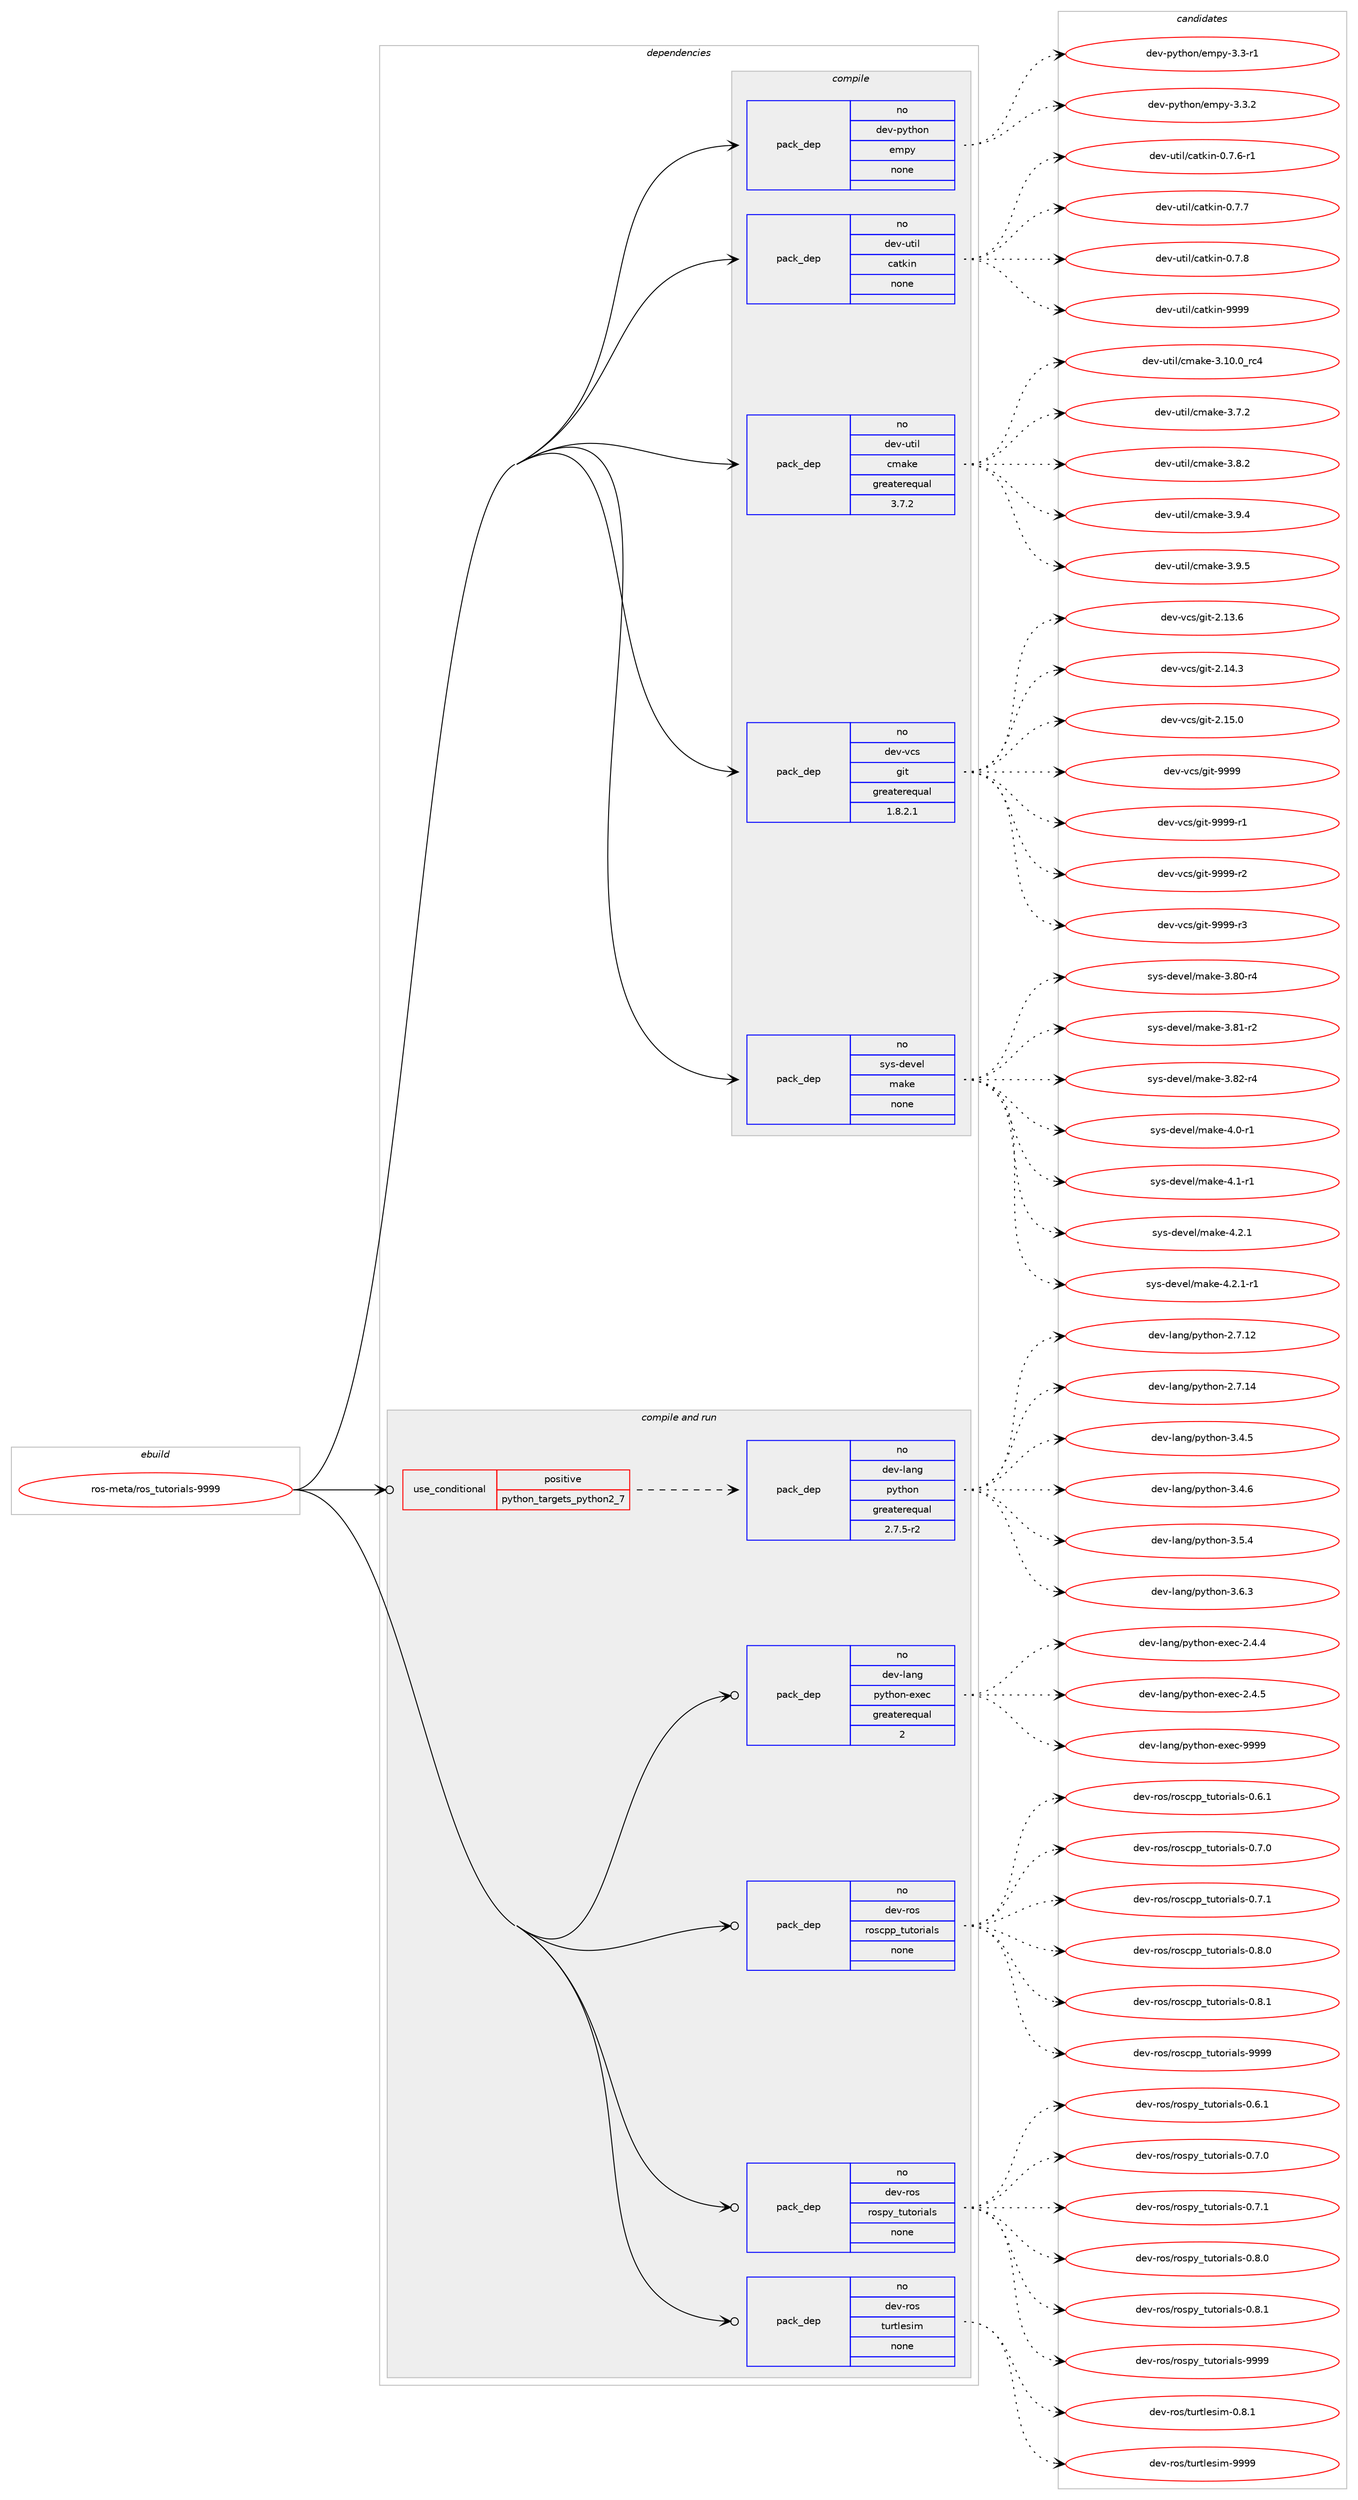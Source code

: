 digraph prolog {

# *************
# Graph options
# *************

newrank=true;
concentrate=true;
compound=true;
graph [rankdir=LR,fontname=Helvetica,fontsize=10,ranksep=1.5];#, ranksep=2.5, nodesep=0.2];
edge  [arrowhead=vee];
node  [fontname=Helvetica,fontsize=10];

# **********
# The ebuild
# **********

subgraph cluster_leftcol {
color=gray;
rank=same;
label=<<i>ebuild</i>>;
id [label="ros-meta/ros_tutorials-9999", color=red, width=4, href="../ros-meta/ros_tutorials-9999.svg"];
}

# ****************
# The dependencies
# ****************

subgraph cluster_midcol {
color=gray;
label=<<i>dependencies</i>>;
subgraph cluster_compile {
fillcolor="#eeeeee";
style=filled;
label=<<i>compile</i>>;
subgraph pack326126 {
dependency442842 [label=<<TABLE BORDER="0" CELLBORDER="1" CELLSPACING="0" CELLPADDING="4" WIDTH="220"><TR><TD ROWSPAN="6" CELLPADDING="30">pack_dep</TD></TR><TR><TD WIDTH="110">no</TD></TR><TR><TD>dev-python</TD></TR><TR><TD>empy</TD></TR><TR><TD>none</TD></TR><TR><TD></TD></TR></TABLE>>, shape=none, color=blue];
}
id:e -> dependency442842:w [weight=20,style="solid",arrowhead="vee"];
subgraph pack326127 {
dependency442843 [label=<<TABLE BORDER="0" CELLBORDER="1" CELLSPACING="0" CELLPADDING="4" WIDTH="220"><TR><TD ROWSPAN="6" CELLPADDING="30">pack_dep</TD></TR><TR><TD WIDTH="110">no</TD></TR><TR><TD>dev-util</TD></TR><TR><TD>catkin</TD></TR><TR><TD>none</TD></TR><TR><TD></TD></TR></TABLE>>, shape=none, color=blue];
}
id:e -> dependency442843:w [weight=20,style="solid",arrowhead="vee"];
subgraph pack326128 {
dependency442844 [label=<<TABLE BORDER="0" CELLBORDER="1" CELLSPACING="0" CELLPADDING="4" WIDTH="220"><TR><TD ROWSPAN="6" CELLPADDING="30">pack_dep</TD></TR><TR><TD WIDTH="110">no</TD></TR><TR><TD>dev-util</TD></TR><TR><TD>cmake</TD></TR><TR><TD>greaterequal</TD></TR><TR><TD>3.7.2</TD></TR></TABLE>>, shape=none, color=blue];
}
id:e -> dependency442844:w [weight=20,style="solid",arrowhead="vee"];
subgraph pack326129 {
dependency442845 [label=<<TABLE BORDER="0" CELLBORDER="1" CELLSPACING="0" CELLPADDING="4" WIDTH="220"><TR><TD ROWSPAN="6" CELLPADDING="30">pack_dep</TD></TR><TR><TD WIDTH="110">no</TD></TR><TR><TD>dev-vcs</TD></TR><TR><TD>git</TD></TR><TR><TD>greaterequal</TD></TR><TR><TD>1.8.2.1</TD></TR></TABLE>>, shape=none, color=blue];
}
id:e -> dependency442845:w [weight=20,style="solid",arrowhead="vee"];
subgraph pack326130 {
dependency442846 [label=<<TABLE BORDER="0" CELLBORDER="1" CELLSPACING="0" CELLPADDING="4" WIDTH="220"><TR><TD ROWSPAN="6" CELLPADDING="30">pack_dep</TD></TR><TR><TD WIDTH="110">no</TD></TR><TR><TD>sys-devel</TD></TR><TR><TD>make</TD></TR><TR><TD>none</TD></TR><TR><TD></TD></TR></TABLE>>, shape=none, color=blue];
}
id:e -> dependency442846:w [weight=20,style="solid",arrowhead="vee"];
}
subgraph cluster_compileandrun {
fillcolor="#eeeeee";
style=filled;
label=<<i>compile and run</i>>;
subgraph cond109067 {
dependency442847 [label=<<TABLE BORDER="0" CELLBORDER="1" CELLSPACING="0" CELLPADDING="4"><TR><TD ROWSPAN="3" CELLPADDING="10">use_conditional</TD></TR><TR><TD>positive</TD></TR><TR><TD>python_targets_python2_7</TD></TR></TABLE>>, shape=none, color=red];
subgraph pack326131 {
dependency442848 [label=<<TABLE BORDER="0" CELLBORDER="1" CELLSPACING="0" CELLPADDING="4" WIDTH="220"><TR><TD ROWSPAN="6" CELLPADDING="30">pack_dep</TD></TR><TR><TD WIDTH="110">no</TD></TR><TR><TD>dev-lang</TD></TR><TR><TD>python</TD></TR><TR><TD>greaterequal</TD></TR><TR><TD>2.7.5-r2</TD></TR></TABLE>>, shape=none, color=blue];
}
dependency442847:e -> dependency442848:w [weight=20,style="dashed",arrowhead="vee"];
}
id:e -> dependency442847:w [weight=20,style="solid",arrowhead="odotvee"];
subgraph pack326132 {
dependency442849 [label=<<TABLE BORDER="0" CELLBORDER="1" CELLSPACING="0" CELLPADDING="4" WIDTH="220"><TR><TD ROWSPAN="6" CELLPADDING="30">pack_dep</TD></TR><TR><TD WIDTH="110">no</TD></TR><TR><TD>dev-lang</TD></TR><TR><TD>python-exec</TD></TR><TR><TD>greaterequal</TD></TR><TR><TD>2</TD></TR></TABLE>>, shape=none, color=blue];
}
id:e -> dependency442849:w [weight=20,style="solid",arrowhead="odotvee"];
subgraph pack326133 {
dependency442850 [label=<<TABLE BORDER="0" CELLBORDER="1" CELLSPACING="0" CELLPADDING="4" WIDTH="220"><TR><TD ROWSPAN="6" CELLPADDING="30">pack_dep</TD></TR><TR><TD WIDTH="110">no</TD></TR><TR><TD>dev-ros</TD></TR><TR><TD>roscpp_tutorials</TD></TR><TR><TD>none</TD></TR><TR><TD></TD></TR></TABLE>>, shape=none, color=blue];
}
id:e -> dependency442850:w [weight=20,style="solid",arrowhead="odotvee"];
subgraph pack326134 {
dependency442851 [label=<<TABLE BORDER="0" CELLBORDER="1" CELLSPACING="0" CELLPADDING="4" WIDTH="220"><TR><TD ROWSPAN="6" CELLPADDING="30">pack_dep</TD></TR><TR><TD WIDTH="110">no</TD></TR><TR><TD>dev-ros</TD></TR><TR><TD>rospy_tutorials</TD></TR><TR><TD>none</TD></TR><TR><TD></TD></TR></TABLE>>, shape=none, color=blue];
}
id:e -> dependency442851:w [weight=20,style="solid",arrowhead="odotvee"];
subgraph pack326135 {
dependency442852 [label=<<TABLE BORDER="0" CELLBORDER="1" CELLSPACING="0" CELLPADDING="4" WIDTH="220"><TR><TD ROWSPAN="6" CELLPADDING="30">pack_dep</TD></TR><TR><TD WIDTH="110">no</TD></TR><TR><TD>dev-ros</TD></TR><TR><TD>turtlesim</TD></TR><TR><TD>none</TD></TR><TR><TD></TD></TR></TABLE>>, shape=none, color=blue];
}
id:e -> dependency442852:w [weight=20,style="solid",arrowhead="odotvee"];
}
subgraph cluster_run {
fillcolor="#eeeeee";
style=filled;
label=<<i>run</i>>;
}
}

# **************
# The candidates
# **************

subgraph cluster_choices {
rank=same;
color=gray;
label=<<i>candidates</i>>;

subgraph choice326126 {
color=black;
nodesep=1;
choice1001011184511212111610411111047101109112121455146514511449 [label="dev-python/empy-3.3-r1", color=red, width=4,href="../dev-python/empy-3.3-r1.svg"];
choice1001011184511212111610411111047101109112121455146514650 [label="dev-python/empy-3.3.2", color=red, width=4,href="../dev-python/empy-3.3.2.svg"];
dependency442842:e -> choice1001011184511212111610411111047101109112121455146514511449:w [style=dotted,weight="100"];
dependency442842:e -> choice1001011184511212111610411111047101109112121455146514650:w [style=dotted,weight="100"];
}
subgraph choice326127 {
color=black;
nodesep=1;
choice100101118451171161051084799971161071051104548465546544511449 [label="dev-util/catkin-0.7.6-r1", color=red, width=4,href="../dev-util/catkin-0.7.6-r1.svg"];
choice10010111845117116105108479997116107105110454846554655 [label="dev-util/catkin-0.7.7", color=red, width=4,href="../dev-util/catkin-0.7.7.svg"];
choice10010111845117116105108479997116107105110454846554656 [label="dev-util/catkin-0.7.8", color=red, width=4,href="../dev-util/catkin-0.7.8.svg"];
choice100101118451171161051084799971161071051104557575757 [label="dev-util/catkin-9999", color=red, width=4,href="../dev-util/catkin-9999.svg"];
dependency442843:e -> choice100101118451171161051084799971161071051104548465546544511449:w [style=dotted,weight="100"];
dependency442843:e -> choice10010111845117116105108479997116107105110454846554655:w [style=dotted,weight="100"];
dependency442843:e -> choice10010111845117116105108479997116107105110454846554656:w [style=dotted,weight="100"];
dependency442843:e -> choice100101118451171161051084799971161071051104557575757:w [style=dotted,weight="100"];
}
subgraph choice326128 {
color=black;
nodesep=1;
choice1001011184511711610510847991099710710145514649484648951149952 [label="dev-util/cmake-3.10.0_rc4", color=red, width=4,href="../dev-util/cmake-3.10.0_rc4.svg"];
choice10010111845117116105108479910997107101455146554650 [label="dev-util/cmake-3.7.2", color=red, width=4,href="../dev-util/cmake-3.7.2.svg"];
choice10010111845117116105108479910997107101455146564650 [label="dev-util/cmake-3.8.2", color=red, width=4,href="../dev-util/cmake-3.8.2.svg"];
choice10010111845117116105108479910997107101455146574652 [label="dev-util/cmake-3.9.4", color=red, width=4,href="../dev-util/cmake-3.9.4.svg"];
choice10010111845117116105108479910997107101455146574653 [label="dev-util/cmake-3.9.5", color=red, width=4,href="../dev-util/cmake-3.9.5.svg"];
dependency442844:e -> choice1001011184511711610510847991099710710145514649484648951149952:w [style=dotted,weight="100"];
dependency442844:e -> choice10010111845117116105108479910997107101455146554650:w [style=dotted,weight="100"];
dependency442844:e -> choice10010111845117116105108479910997107101455146564650:w [style=dotted,weight="100"];
dependency442844:e -> choice10010111845117116105108479910997107101455146574652:w [style=dotted,weight="100"];
dependency442844:e -> choice10010111845117116105108479910997107101455146574653:w [style=dotted,weight="100"];
}
subgraph choice326129 {
color=black;
nodesep=1;
choice10010111845118991154710310511645504649514654 [label="dev-vcs/git-2.13.6", color=red, width=4,href="../dev-vcs/git-2.13.6.svg"];
choice10010111845118991154710310511645504649524651 [label="dev-vcs/git-2.14.3", color=red, width=4,href="../dev-vcs/git-2.14.3.svg"];
choice10010111845118991154710310511645504649534648 [label="dev-vcs/git-2.15.0", color=red, width=4,href="../dev-vcs/git-2.15.0.svg"];
choice1001011184511899115471031051164557575757 [label="dev-vcs/git-9999", color=red, width=4,href="../dev-vcs/git-9999.svg"];
choice10010111845118991154710310511645575757574511449 [label="dev-vcs/git-9999-r1", color=red, width=4,href="../dev-vcs/git-9999-r1.svg"];
choice10010111845118991154710310511645575757574511450 [label="dev-vcs/git-9999-r2", color=red, width=4,href="../dev-vcs/git-9999-r2.svg"];
choice10010111845118991154710310511645575757574511451 [label="dev-vcs/git-9999-r3", color=red, width=4,href="../dev-vcs/git-9999-r3.svg"];
dependency442845:e -> choice10010111845118991154710310511645504649514654:w [style=dotted,weight="100"];
dependency442845:e -> choice10010111845118991154710310511645504649524651:w [style=dotted,weight="100"];
dependency442845:e -> choice10010111845118991154710310511645504649534648:w [style=dotted,weight="100"];
dependency442845:e -> choice1001011184511899115471031051164557575757:w [style=dotted,weight="100"];
dependency442845:e -> choice10010111845118991154710310511645575757574511449:w [style=dotted,weight="100"];
dependency442845:e -> choice10010111845118991154710310511645575757574511450:w [style=dotted,weight="100"];
dependency442845:e -> choice10010111845118991154710310511645575757574511451:w [style=dotted,weight="100"];
}
subgraph choice326130 {
color=black;
nodesep=1;
choice11512111545100101118101108471099710710145514656484511452 [label="sys-devel/make-3.80-r4", color=red, width=4,href="../sys-devel/make-3.80-r4.svg"];
choice11512111545100101118101108471099710710145514656494511450 [label="sys-devel/make-3.81-r2", color=red, width=4,href="../sys-devel/make-3.81-r2.svg"];
choice11512111545100101118101108471099710710145514656504511452 [label="sys-devel/make-3.82-r4", color=red, width=4,href="../sys-devel/make-3.82-r4.svg"];
choice115121115451001011181011084710997107101455246484511449 [label="sys-devel/make-4.0-r1", color=red, width=4,href="../sys-devel/make-4.0-r1.svg"];
choice115121115451001011181011084710997107101455246494511449 [label="sys-devel/make-4.1-r1", color=red, width=4,href="../sys-devel/make-4.1-r1.svg"];
choice115121115451001011181011084710997107101455246504649 [label="sys-devel/make-4.2.1", color=red, width=4,href="../sys-devel/make-4.2.1.svg"];
choice1151211154510010111810110847109971071014552465046494511449 [label="sys-devel/make-4.2.1-r1", color=red, width=4,href="../sys-devel/make-4.2.1-r1.svg"];
dependency442846:e -> choice11512111545100101118101108471099710710145514656484511452:w [style=dotted,weight="100"];
dependency442846:e -> choice11512111545100101118101108471099710710145514656494511450:w [style=dotted,weight="100"];
dependency442846:e -> choice11512111545100101118101108471099710710145514656504511452:w [style=dotted,weight="100"];
dependency442846:e -> choice115121115451001011181011084710997107101455246484511449:w [style=dotted,weight="100"];
dependency442846:e -> choice115121115451001011181011084710997107101455246494511449:w [style=dotted,weight="100"];
dependency442846:e -> choice115121115451001011181011084710997107101455246504649:w [style=dotted,weight="100"];
dependency442846:e -> choice1151211154510010111810110847109971071014552465046494511449:w [style=dotted,weight="100"];
}
subgraph choice326131 {
color=black;
nodesep=1;
choice10010111845108971101034711212111610411111045504655464950 [label="dev-lang/python-2.7.12", color=red, width=4,href="../dev-lang/python-2.7.12.svg"];
choice10010111845108971101034711212111610411111045504655464952 [label="dev-lang/python-2.7.14", color=red, width=4,href="../dev-lang/python-2.7.14.svg"];
choice100101118451089711010347112121116104111110455146524653 [label="dev-lang/python-3.4.5", color=red, width=4,href="../dev-lang/python-3.4.5.svg"];
choice100101118451089711010347112121116104111110455146524654 [label="dev-lang/python-3.4.6", color=red, width=4,href="../dev-lang/python-3.4.6.svg"];
choice100101118451089711010347112121116104111110455146534652 [label="dev-lang/python-3.5.4", color=red, width=4,href="../dev-lang/python-3.5.4.svg"];
choice100101118451089711010347112121116104111110455146544651 [label="dev-lang/python-3.6.3", color=red, width=4,href="../dev-lang/python-3.6.3.svg"];
dependency442848:e -> choice10010111845108971101034711212111610411111045504655464950:w [style=dotted,weight="100"];
dependency442848:e -> choice10010111845108971101034711212111610411111045504655464952:w [style=dotted,weight="100"];
dependency442848:e -> choice100101118451089711010347112121116104111110455146524653:w [style=dotted,weight="100"];
dependency442848:e -> choice100101118451089711010347112121116104111110455146524654:w [style=dotted,weight="100"];
dependency442848:e -> choice100101118451089711010347112121116104111110455146534652:w [style=dotted,weight="100"];
dependency442848:e -> choice100101118451089711010347112121116104111110455146544651:w [style=dotted,weight="100"];
}
subgraph choice326132 {
color=black;
nodesep=1;
choice1001011184510897110103471121211161041111104510112010199455046524652 [label="dev-lang/python-exec-2.4.4", color=red, width=4,href="../dev-lang/python-exec-2.4.4.svg"];
choice1001011184510897110103471121211161041111104510112010199455046524653 [label="dev-lang/python-exec-2.4.5", color=red, width=4,href="../dev-lang/python-exec-2.4.5.svg"];
choice10010111845108971101034711212111610411111045101120101994557575757 [label="dev-lang/python-exec-9999", color=red, width=4,href="../dev-lang/python-exec-9999.svg"];
dependency442849:e -> choice1001011184510897110103471121211161041111104510112010199455046524652:w [style=dotted,weight="100"];
dependency442849:e -> choice1001011184510897110103471121211161041111104510112010199455046524653:w [style=dotted,weight="100"];
dependency442849:e -> choice10010111845108971101034711212111610411111045101120101994557575757:w [style=dotted,weight="100"];
}
subgraph choice326133 {
color=black;
nodesep=1;
choice1001011184511411111547114111115991121129511611711611111410597108115454846544649 [label="dev-ros/roscpp_tutorials-0.6.1", color=red, width=4,href="../dev-ros/roscpp_tutorials-0.6.1.svg"];
choice1001011184511411111547114111115991121129511611711611111410597108115454846554648 [label="dev-ros/roscpp_tutorials-0.7.0", color=red, width=4,href="../dev-ros/roscpp_tutorials-0.7.0.svg"];
choice1001011184511411111547114111115991121129511611711611111410597108115454846554649 [label="dev-ros/roscpp_tutorials-0.7.1", color=red, width=4,href="../dev-ros/roscpp_tutorials-0.7.1.svg"];
choice1001011184511411111547114111115991121129511611711611111410597108115454846564648 [label="dev-ros/roscpp_tutorials-0.8.0", color=red, width=4,href="../dev-ros/roscpp_tutorials-0.8.0.svg"];
choice1001011184511411111547114111115991121129511611711611111410597108115454846564649 [label="dev-ros/roscpp_tutorials-0.8.1", color=red, width=4,href="../dev-ros/roscpp_tutorials-0.8.1.svg"];
choice10010111845114111115471141111159911211295116117116111114105971081154557575757 [label="dev-ros/roscpp_tutorials-9999", color=red, width=4,href="../dev-ros/roscpp_tutorials-9999.svg"];
dependency442850:e -> choice1001011184511411111547114111115991121129511611711611111410597108115454846544649:w [style=dotted,weight="100"];
dependency442850:e -> choice1001011184511411111547114111115991121129511611711611111410597108115454846554648:w [style=dotted,weight="100"];
dependency442850:e -> choice1001011184511411111547114111115991121129511611711611111410597108115454846554649:w [style=dotted,weight="100"];
dependency442850:e -> choice1001011184511411111547114111115991121129511611711611111410597108115454846564648:w [style=dotted,weight="100"];
dependency442850:e -> choice1001011184511411111547114111115991121129511611711611111410597108115454846564649:w [style=dotted,weight="100"];
dependency442850:e -> choice10010111845114111115471141111159911211295116117116111114105971081154557575757:w [style=dotted,weight="100"];
}
subgraph choice326134 {
color=black;
nodesep=1;
choice10010111845114111115471141111151121219511611711611111410597108115454846544649 [label="dev-ros/rospy_tutorials-0.6.1", color=red, width=4,href="../dev-ros/rospy_tutorials-0.6.1.svg"];
choice10010111845114111115471141111151121219511611711611111410597108115454846554648 [label="dev-ros/rospy_tutorials-0.7.0", color=red, width=4,href="../dev-ros/rospy_tutorials-0.7.0.svg"];
choice10010111845114111115471141111151121219511611711611111410597108115454846554649 [label="dev-ros/rospy_tutorials-0.7.1", color=red, width=4,href="../dev-ros/rospy_tutorials-0.7.1.svg"];
choice10010111845114111115471141111151121219511611711611111410597108115454846564648 [label="dev-ros/rospy_tutorials-0.8.0", color=red, width=4,href="../dev-ros/rospy_tutorials-0.8.0.svg"];
choice10010111845114111115471141111151121219511611711611111410597108115454846564649 [label="dev-ros/rospy_tutorials-0.8.1", color=red, width=4,href="../dev-ros/rospy_tutorials-0.8.1.svg"];
choice100101118451141111154711411111511212195116117116111114105971081154557575757 [label="dev-ros/rospy_tutorials-9999", color=red, width=4,href="../dev-ros/rospy_tutorials-9999.svg"];
dependency442851:e -> choice10010111845114111115471141111151121219511611711611111410597108115454846544649:w [style=dotted,weight="100"];
dependency442851:e -> choice10010111845114111115471141111151121219511611711611111410597108115454846554648:w [style=dotted,weight="100"];
dependency442851:e -> choice10010111845114111115471141111151121219511611711611111410597108115454846554649:w [style=dotted,weight="100"];
dependency442851:e -> choice10010111845114111115471141111151121219511611711611111410597108115454846564648:w [style=dotted,weight="100"];
dependency442851:e -> choice10010111845114111115471141111151121219511611711611111410597108115454846564649:w [style=dotted,weight="100"];
dependency442851:e -> choice100101118451141111154711411111511212195116117116111114105971081154557575757:w [style=dotted,weight="100"];
}
subgraph choice326135 {
color=black;
nodesep=1;
choice1001011184511411111547116117114116108101115105109454846564649 [label="dev-ros/turtlesim-0.8.1", color=red, width=4,href="../dev-ros/turtlesim-0.8.1.svg"];
choice10010111845114111115471161171141161081011151051094557575757 [label="dev-ros/turtlesim-9999", color=red, width=4,href="../dev-ros/turtlesim-9999.svg"];
dependency442852:e -> choice1001011184511411111547116117114116108101115105109454846564649:w [style=dotted,weight="100"];
dependency442852:e -> choice10010111845114111115471161171141161081011151051094557575757:w [style=dotted,weight="100"];
}
}

}
